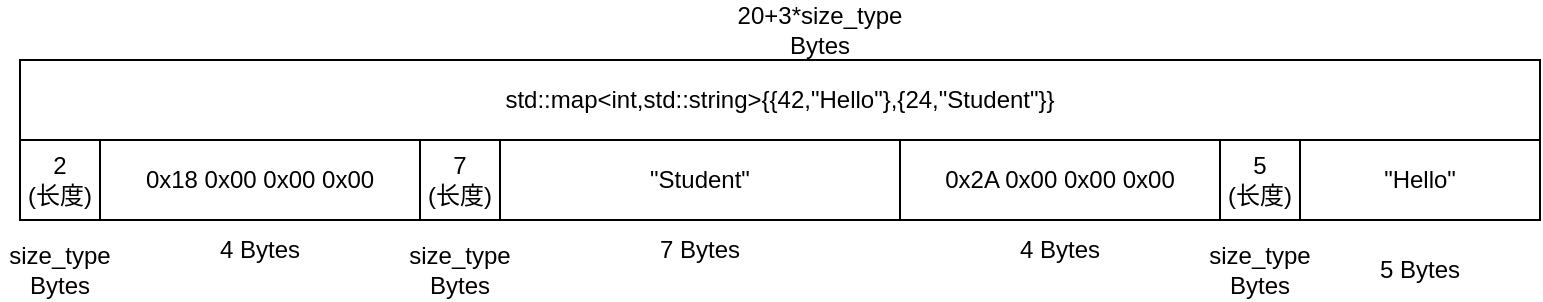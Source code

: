 <mxfile>
    <diagram id="mp2pyvY2xMNZjPaLXUC7" name="第 1 页">
        <mxGraphModel dx="2178" dy="818" grid="1" gridSize="10" guides="1" tooltips="1" connect="1" arrows="1" fold="1" page="1" pageScale="1" pageWidth="1169" pageHeight="1654" math="0" shadow="0">
            <root>
                <mxCell id="0"/>
                <mxCell id="1" parent="0"/>
                <mxCell id="4" value="20+3*size_type Bytes" style="text;html=1;strokeColor=none;fillColor=none;align=center;verticalAlign=middle;whiteSpace=wrap;rounded=0;" parent="1" vertex="1">
                    <mxGeometry x="450" y="360" width="60" height="30" as="geometry"/>
                </mxCell>
                <mxCell id="5" value="2&lt;br&gt;(长度)" style="rounded=0;whiteSpace=wrap;html=1;fillColor=none;" parent="1" vertex="1">
                    <mxGeometry x="80" y="430" width="40" height="40" as="geometry"/>
                </mxCell>
                <mxCell id="6" value="0x18 0x00 0x00 0x00" style="rounded=0;whiteSpace=wrap;html=1;fillColor=none;" parent="1" vertex="1">
                    <mxGeometry x="120" y="430" width="160" height="40" as="geometry"/>
                </mxCell>
                <mxCell id="7" value="4 Bytes" style="text;html=1;strokeColor=none;fillColor=none;align=center;verticalAlign=middle;whiteSpace=wrap;rounded=0;" parent="1" vertex="1">
                    <mxGeometry x="170" y="470" width="60" height="30" as="geometry"/>
                </mxCell>
                <mxCell id="8" value="size_type Bytes" style="text;html=1;strokeColor=none;fillColor=none;align=center;verticalAlign=middle;whiteSpace=wrap;rounded=0;" parent="1" vertex="1">
                    <mxGeometry x="70" y="480" width="60" height="30" as="geometry"/>
                </mxCell>
                <mxCell id="9" value="std::map&amp;lt;int,std::string&amp;gt;{{42,&quot;Hello&quot;},{24,&quot;Student&quot;}}" style="rounded=0;whiteSpace=wrap;html=1;fillColor=none;" parent="1" vertex="1">
                    <mxGeometry x="80" y="390" width="760" height="40" as="geometry"/>
                </mxCell>
                <mxCell id="10" value="0x2A 0x00 0x00 0x00" style="rounded=0;whiteSpace=wrap;html=1;fillColor=none;" parent="1" vertex="1">
                    <mxGeometry x="520" y="430" width="160" height="40" as="geometry"/>
                </mxCell>
                <mxCell id="11" value="4 Bytes" style="text;html=1;strokeColor=none;fillColor=none;align=center;verticalAlign=middle;whiteSpace=wrap;rounded=0;" parent="1" vertex="1">
                    <mxGeometry x="570" y="470" width="60" height="30" as="geometry"/>
                </mxCell>
                <mxCell id="12" value="&quot;Student&quot;" style="rounded=0;whiteSpace=wrap;html=1;fillColor=none;" parent="1" vertex="1">
                    <mxGeometry x="320" y="430" width="200" height="40" as="geometry"/>
                </mxCell>
                <mxCell id="13" value="7&lt;br&gt;(长度)" style="rounded=0;whiteSpace=wrap;html=1;fillColor=none;" parent="1" vertex="1">
                    <mxGeometry x="280" y="430" width="40" height="40" as="geometry"/>
                </mxCell>
                <mxCell id="14" value="size_type Bytes" style="text;html=1;strokeColor=none;fillColor=none;align=center;verticalAlign=middle;whiteSpace=wrap;rounded=0;" parent="1" vertex="1">
                    <mxGeometry x="270" y="480" width="60" height="30" as="geometry"/>
                </mxCell>
                <mxCell id="15" value="7 Bytes" style="text;html=1;strokeColor=none;fillColor=none;align=center;verticalAlign=middle;whiteSpace=wrap;rounded=0;" parent="1" vertex="1">
                    <mxGeometry x="390" y="470" width="60" height="30" as="geometry"/>
                </mxCell>
                <mxCell id="16" value="5&lt;br&gt;(长度)" style="rounded=0;whiteSpace=wrap;html=1;fillColor=none;" parent="1" vertex="1">
                    <mxGeometry x="680" y="430" width="40" height="40" as="geometry"/>
                </mxCell>
                <mxCell id="17" value="size_type Bytes" style="text;html=1;strokeColor=none;fillColor=none;align=center;verticalAlign=middle;whiteSpace=wrap;rounded=0;" parent="1" vertex="1">
                    <mxGeometry x="670" y="480" width="60" height="30" as="geometry"/>
                </mxCell>
                <mxCell id="18" value="&quot;Hello&quot;" style="rounded=0;whiteSpace=wrap;html=1;fillColor=none;" parent="1" vertex="1">
                    <mxGeometry x="720" y="430" width="120" height="40" as="geometry"/>
                </mxCell>
                <mxCell id="19" value="5 Bytes" style="text;html=1;strokeColor=none;fillColor=none;align=center;verticalAlign=middle;whiteSpace=wrap;rounded=0;" parent="1" vertex="1">
                    <mxGeometry x="750" y="480" width="60" height="30" as="geometry"/>
                </mxCell>
            </root>
        </mxGraphModel>
    </diagram>
</mxfile>
